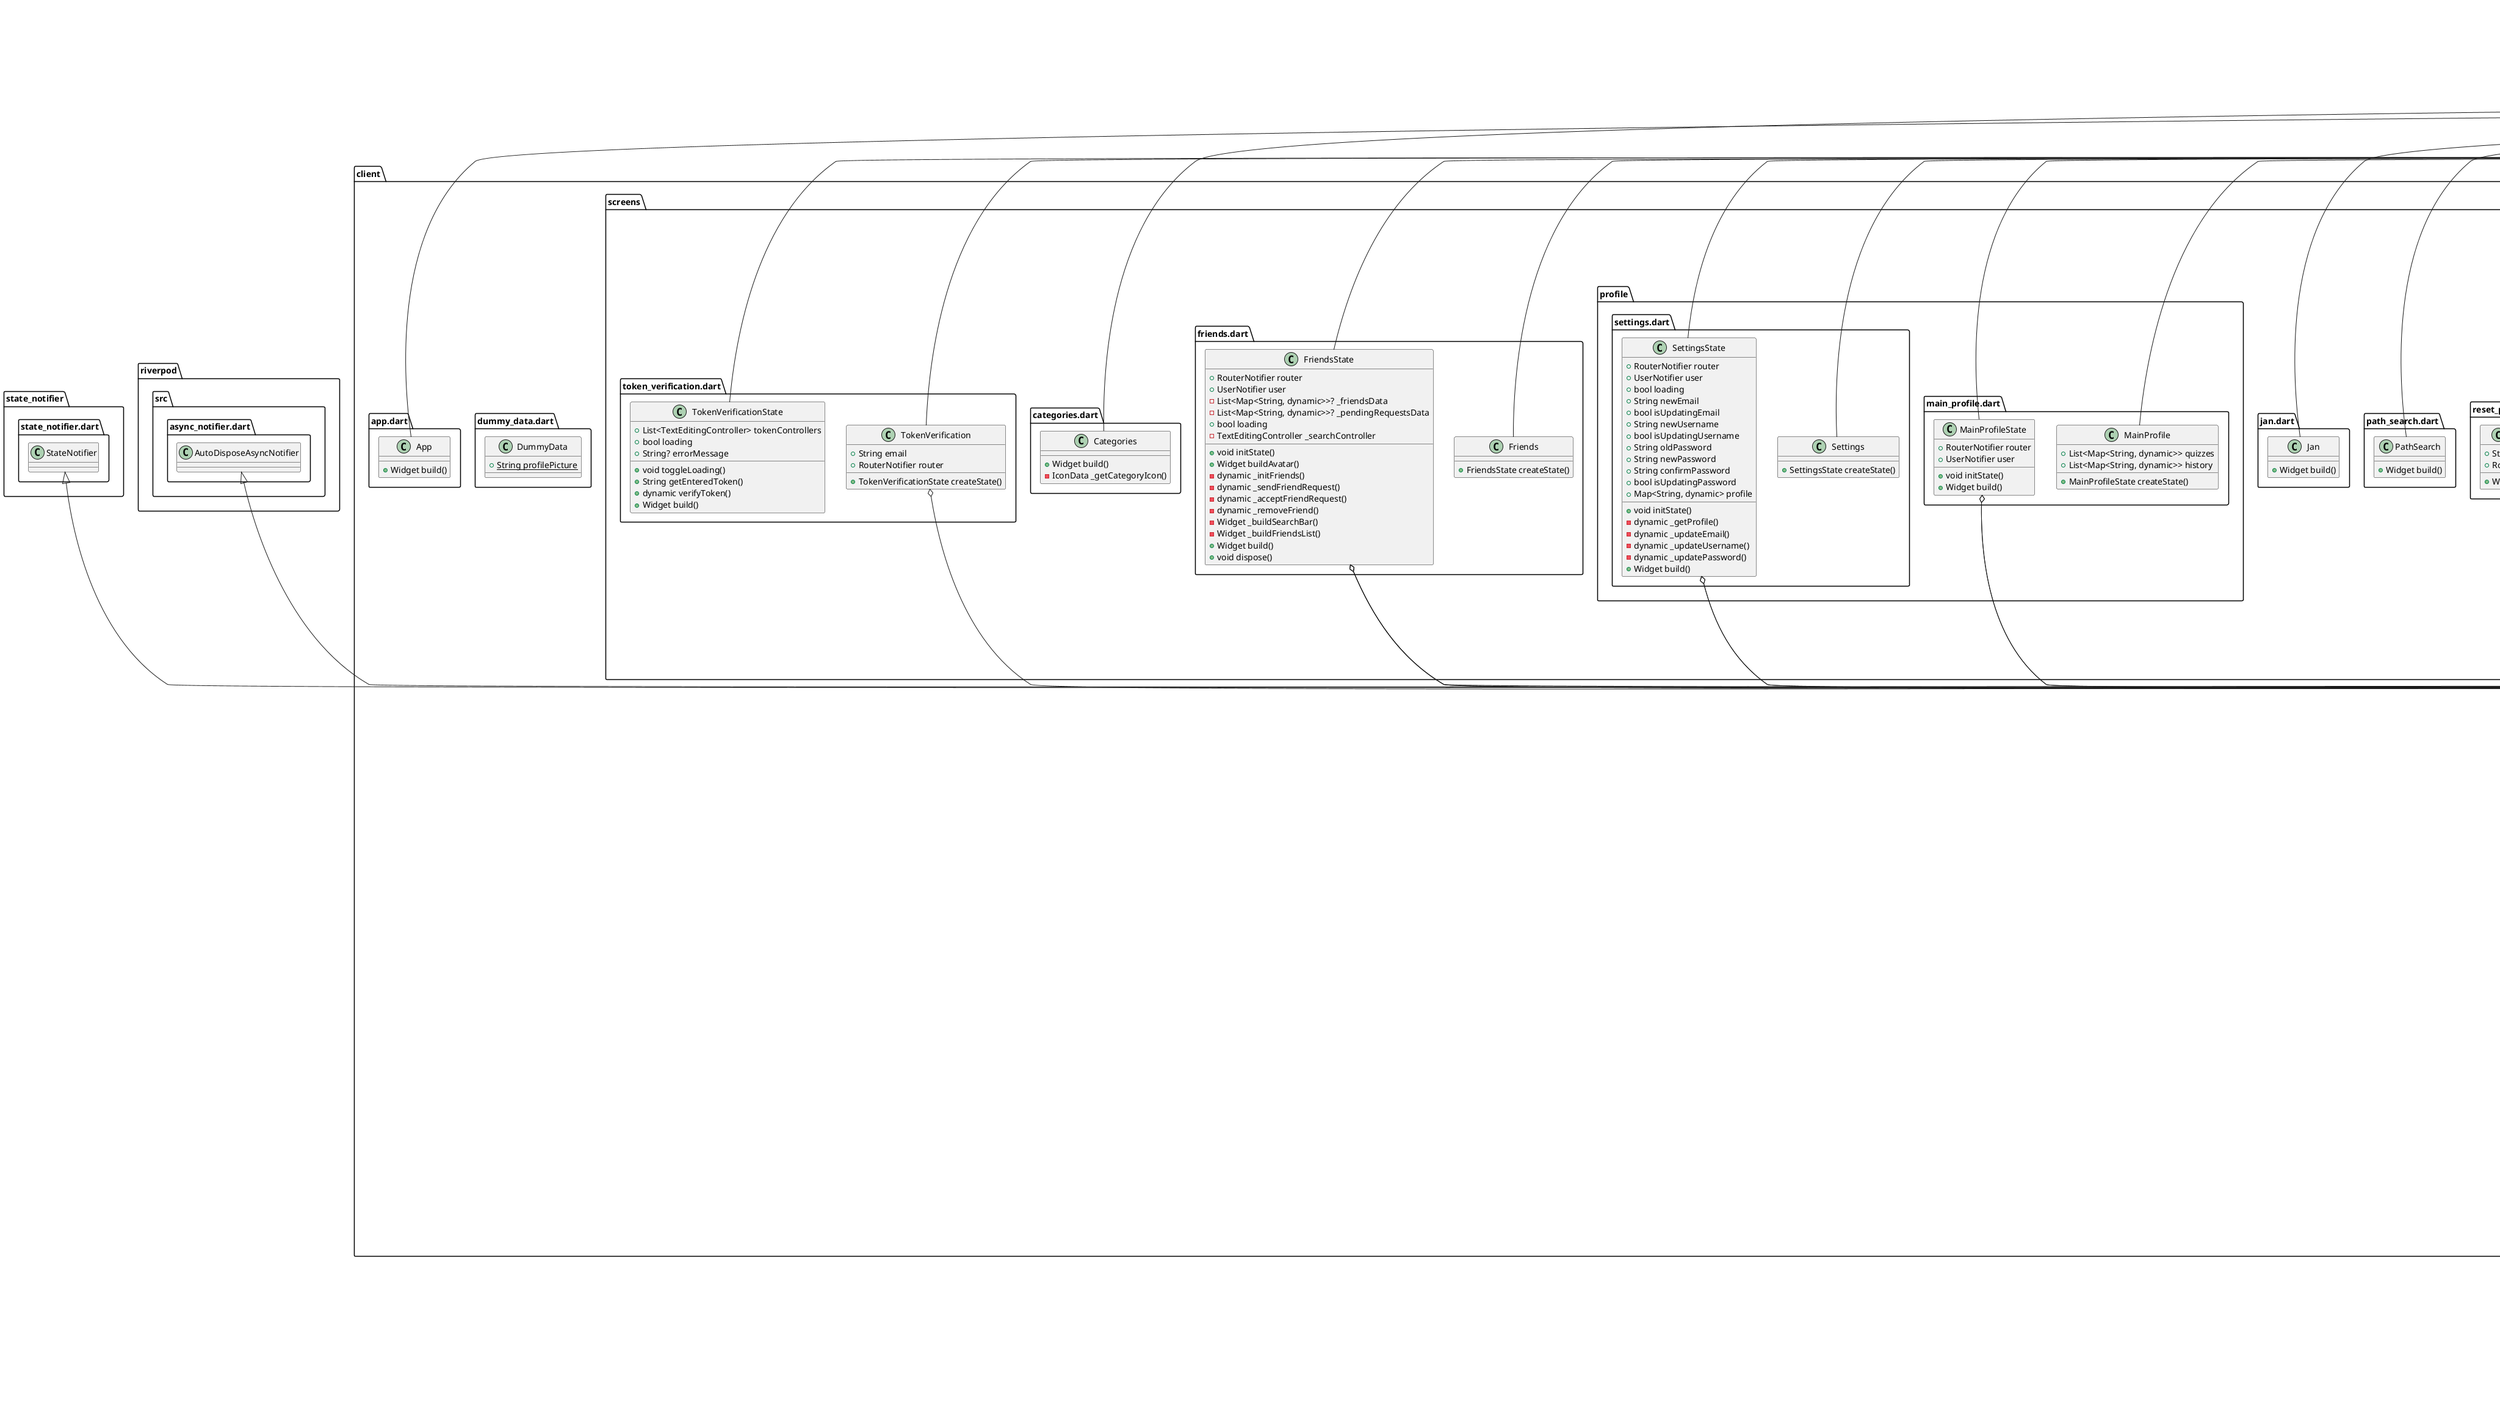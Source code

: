@startuml
set namespaceSeparator ::

class "client::app_settings.dart::AppSettings" {
  {static} +void initiateScreens()
  {static} +ThemeData getTheme()
}

class "client::tools::router.dart::RouterState" {
  +String path
  +Map<String, dynamic>? pathVariables
  +Map<String, dynamic>? values
  +List<Map<String, dynamic>?> prevValues
  +List<String> paths
  +RouterState copyWith()
}

class "client::tools::router.dart::RouterNotifier" {
  -Map<String, Widget> _screens
  +Set<String> excludedPaths
  +Widget currentScreen
  +Map<String, dynamic>? getPathVariables
  +Map<String, dynamic>? getValues
  +void addScreen()
  +void removeScreen()
  +void setPath()
  +void goBack()
  -String _getScreenName()
  -Map<String, dynamic>? _extractPathVariables()
  +void excludePath()
  +void excludePaths()
}

"client::tools::router.dart::RouterNotifier" o-- "flutter::src::widgets::framework.dart::Widget"
"state_notifier::state_notifier.dart::StateNotifier" <|-- "client::tools::router.dart::RouterNotifier"

class "client::tools::api_handler.dart::ApiHandler" {
  {static} -String _url
  {static} -String _wsUrl
  {static} +String url
  {static} +String wsUrl
  {static} +dynamic updateEmail()
  {static} +dynamic userInSession()
  {static} +dynamic getUser()
  {static} +dynamic login()
  {static} +dynamic register()
  {static} +dynamic logout()
  {static} +dynamic usernameExists()
  {static} +dynamic hasPfp()
  {static} +dynamic getProfile()
  {static} +dynamic getProfilePicture()
  {static} +dynamic getUserQuizzesByToken()
  {static} +dynamic getUserQuizzesByUsername()
  {static} +dynamic getQuizzesByUserHistory()
  {static} +dynamic getQuizzes()
  {static} +dynamic getQuizzesByFilter()
  {static} +dynamic createQuiz()
  {static} +dynamic getQuizCategories()
  {static} +dynamic getQuizzesByCategory()
  {static} +dynamic getQuiz()
  {static} +dynamic checkQuiz()
  {static} +dynamic playQuiz()
  {static} +dynamic getMostPopularQuizzes()
  {static} +dynamic getFriends()
  {static} +dynamic getPendingFriendRequests()
  {static} +dynamic sendFriendRequest()
  {static} +dynamic acceptFriendRequest()
  {static} +dynamic removeFriend()
  {static} -Map<String, dynamic> _parseFriendData()
  {static} +dynamic getCategoryQuizCount()
  {static} +dynamic deleteQuiz()
  {static} +dynamic requestPasswordReset()
  {static} +dynamic verifyToken()
  {static} +dynamic resetPassword()
  {static} +dynamic updateUser()
}

class "client::tools::user.dart::User" {
  +String? token
  +dynamic inSession()
}

class "client::tools::user.dart::UserNotifier" {
  +String? token
  +dynamic build()
  -dynamic _loadToken()
  +dynamic setToken()
  +dynamic clearToken()
  +dynamic inSession()
  +void logout()
  +dynamic getProfile()
}

"riverpod::src::async_notifier.dart::AutoDisposeAsyncNotifier" <|-- "client::tools::user.dart::UserNotifier"

class "client::tools::tools.dart::Tools" {
  {static} +String formatCreatedAt()
  {static} +String fixEncoding()
}

class "client::tools::error_message.dart::ErrorHandler" {
  {static} +void showOverlayError()
}

class "client::tools::quiz.dart::Quiz" {
  +String question
  +List<Option> options
  +Map<String, dynamic> toJson()
  +List<Option> getOptions()
  +String getQuestion()
  +void setQuestion()
  +void setOptions()
  +void addOption()
}

class "client::tools::quiz.dart::Option" {
  +String optionText
  +bool isCorrect
  +Map<String, dynamic> toJson()
  +String getOption()
  +void setOption()
  +void setIsCorrect()
  +bool getIsCorrect()
}

class "client::tools::audioManager.dart::AudioManager" {
  -AudioPlayer _audioPlayer
  -AudioPlayer _audioPlayer1
  +dynamic playBackgroundAudio()
  +dynamic playSoundEffect()
  +dynamic stopAudio()
  +dynamic dispose()
}

"client::tools::audioManager.dart::AudioManager" o-- "audioplayers::src::audioplayer.dart::AudioPlayer"

class "client::screens::home.dart::Home" {
  +HomeState createState()
}

"flutter_riverpod::src::consumer.dart::ConsumerStatefulWidget" <|-- "client::screens::home.dart::Home"

class "client::screens::home.dart::HomeState" {
  +RouterNotifier router
  +UserNotifier user
  -List<Map<String, dynamic>>? _recentQuizData
  -List<Map<String, dynamic>>? _popularQuizData
  +bool loading
  +void initState()
  -dynamic _initQuizzes()
  +Widget build()
}

"client::screens::home.dart::HomeState" o-- "client::tools::router.dart::RouterNotifier"
"client::screens::home.dart::HomeState" o-- "client::tools::user.dart::UserNotifier"
"flutter_riverpod::src::consumer.dart::ConsumerState" <|-- "client::screens::home.dart::HomeState"

class "client::screens::profile.dart::Profile" {
  +ProfileState createState()
}

"flutter_riverpod::src::consumer.dart::ConsumerStatefulWidget" <|-- "client::screens::profile.dart::Profile"

class "client::screens::profile.dart::ProfileState" {
  +RouterNotifier router
  +UserNotifier user
  +Map<String, dynamic> profile
  +List<Map<String, dynamic>> quizzes
  +List<Map<String, dynamic>> history
  +bool loading
  +String page
  +void initState()
  -void _getProfile()
  +Widget profileScreen()
  -void _getQuizzes()
  -void _getHistory()
  +Widget build()
}

"client::screens::profile.dart::ProfileState" o-- "client::tools::router.dart::RouterNotifier"
"client::screens::profile.dart::ProfileState" o-- "client::tools::user.dart::UserNotifier"
"flutter_riverpod::src::consumer.dart::ConsumerState" <|-- "client::screens::profile.dart::ProfileState"

class "client::screens::forgot_password.dart::ForgotPassword" {
  +ForgotPasswordScreenState createState()
}

"flutter_riverpod::src::consumer.dart::ConsumerStatefulWidget" <|-- "client::screens::forgot_password.dart::ForgotPassword"

class "client::screens::forgot_password.dart::ForgotPasswordScreenState" {
  +TextEditingController emailController
  +bool loading
  +String? successMessage
  +String? errorMessage
  +RouterNotifier router
  +void initState()
  +void toggleLoading()
  +dynamic handleForgotPassword()
  +Widget build()
}

"client::screens::forgot_password.dart::ForgotPasswordScreenState" o-- "flutter::src::widgets::editable_text.dart::TextEditingController"
"client::screens::forgot_password.dart::ForgotPasswordScreenState" o-- "client::tools::router.dart::RouterNotifier"
"flutter_riverpod::src::consumer.dart::ConsumerState" <|-- "client::screens::forgot_password.dart::ForgotPasswordScreenState"

class "client::screens::join.dart::Join" {
  +JoinState createState()
}

"flutter_riverpod::src::consumer.dart::ConsumerStatefulWidget" <|-- "client::screens::join.dart::Join"

class "client::screens::join.dart::JoinState" {
  +TextEditingController codeController
  +bool loading
  +RouterNotifier router
  +void initState()
  +void onPressed()
  +Widget build()
}

"client::screens::join.dart::JoinState" o-- "flutter::src::widgets::editable_text.dart::TextEditingController"
"client::screens::join.dart::JoinState" o-- "client::tools::router.dart::RouterNotifier"
"flutter_riverpod::src::consumer.dart::ConsumerState" <|-- "client::screens::join.dart::JoinState"

class "client::screens::login.dart::LoginScreen" {
  +LoginScreenState createState()
}

"flutter_riverpod::src::consumer.dart::ConsumerStatefulWidget" <|-- "client::screens::login.dart::LoginScreen"

class "client::screens::login.dart::LoginScreenState" {
  +TextEditingController emailController
  +TextEditingController passwordController
  +bool rememberMe
  +FocusNode passwordFocusNode
  +RouterNotifier router
  +UserNotifier user
  +bool loading
  +void dispose()
  +void initState()
  -dynamic _checkUserSession()
  +void toggleLoading()
  +dynamic handleLogin()
  +Widget build()
}

"client::screens::login.dart::LoginScreenState" o-- "flutter::src::widgets::editable_text.dart::TextEditingController"
"client::screens::login.dart::LoginScreenState" o-- "flutter::src::widgets::focus_manager.dart::FocusNode"
"client::screens::login.dart::LoginScreenState" o-- "client::tools::router.dart::RouterNotifier"
"client::screens::login.dart::LoginScreenState" o-- "client::tools::user.dart::UserNotifier"
"flutter_riverpod::src::consumer.dart::ConsumerState" <|-- "client::screens::login.dart::LoginScreenState"

class "client::screens::register.dart::Register" {
  +RegisterScreenState createState()
}

"flutter_riverpod::src::consumer.dart::ConsumerStatefulWidget" <|-- "client::screens::register.dart::Register"

class "client::screens::register.dart::RegisterScreenState" {
  +RouterNotifier router
  +UserNotifier user
  +TextEditingController usernameController
  +TextEditingController emailController
  +TextEditingController passwordController
  +TextEditingController confirmPasswordController
  +bool terms
  +FocusNode emailFocusNode
  +FocusNode passwordFocusNode
  +FocusNode confirmPasswordFocusNode
  +bool loading
  +void dispose()
  +void initState()
  -dynamic _checkUserSession()
  +dynamic onPressed()
  +void toggleLoading()
  +Widget build()
}

"client::screens::register.dart::RegisterScreenState" o-- "client::tools::router.dart::RouterNotifier"
"client::screens::register.dart::RegisterScreenState" o-- "client::tools::user.dart::UserNotifier"
"client::screens::register.dart::RegisterScreenState" o-- "flutter::src::widgets::editable_text.dart::TextEditingController"
"client::screens::register.dart::RegisterScreenState" o-- "flutter::src::widgets::focus_manager.dart::FocusNode"
"flutter_riverpod::src::consumer.dart::ConsumerState" <|-- "client::screens::register.dart::RegisterScreenState"

class "client::screens::quiz::quiz_solo::quiz_question_solo.dart::QuizQuestionSolo" {
  +int quizId
  +String questionText
  +List<Map<String, dynamic>> options
  +Function onOptionTap
  +Function onNextTap
  +int totalQuestions
  +int currentQuestionIndex
  +QuizQuestionSoloState createState()
}

"flutter_riverpod::src::consumer.dart::ConsumerStatefulWidget" <|-- "client::screens::quiz::quiz_solo::quiz_question_solo.dart::QuizQuestionSolo"

class "client::screens::quiz::quiz_solo::quiz_question_solo.dart::QuizQuestionSoloState" {
  +String? selectedAnswer
  +Widget build()
}

"flutter_riverpod::src::consumer.dart::ConsumerState" <|-- "client::screens::quiz::quiz_solo::quiz_question_solo.dart::QuizQuestionSoloState"

class "client::screens::quiz::quiz_solo::quiz_result_solo.dart::QuizResultSolo" {
  +Map<String, dynamic> quizTaken
  +Map<String, dynamic> quizData
  +String token
  +int totalQuestions
  +Function setScore
  +QuizResultSoloState createState()
}

"flutter_riverpod::src::consumer.dart::ConsumerStatefulWidget" <|-- "client::screens::quiz::quiz_solo::quiz_result_solo.dart::QuizResultSolo"

class "client::screens::quiz::quiz_solo::quiz_result_solo.dart::QuizResultSoloState" {
  +RouterNotifier router
  +bool loading
  +Map<String, dynamic> quizScore
  +void initState()
  -dynamic _initCheck()
  -dynamic _initPost()
  +String performanceComment()
  +Widget build()
}

"client::screens::quiz::quiz_solo::quiz_result_solo.dart::QuizResultSoloState" o-- "client::tools::router.dart::RouterNotifier"
"flutter_riverpod::src::consumer.dart::ConsumerState" <|-- "client::screens::quiz::quiz_solo::quiz_result_solo.dart::QuizResultSoloState"

class "client::screens::quiz::quiz_game_solo.dart::QuizGameSolo" {
  +QuizGameSoloState createState()
}

"flutter_riverpod::src::consumer.dart::ConsumerStatefulWidget" <|-- "client::screens::quiz::quiz_game_solo.dart::QuizGameSolo"

class "client::screens::quiz::quiz_game_solo.dart::QuizGameSoloState" {
  +RouterNotifier router
  +UserNotifier user
  +AudioManager audioManager
  +Map<String, dynamic>? quizData
  +Map<String, dynamic> quizTaken
  +Widget? counter
  +int currentQuestionIndex
  +int duration
  +DateTime? questionStartTime
  +String page
  +AnimationController? scoreAnimationController
  +Animation<int>? scoreAnimation
  +bool loading
  +void initState()
  +void dispose()
  +void setScore()
  -void _handleOptionTap()
  -void _handleNextClick()
  -Widget _getPage()
  +Widget build()
}

"client::screens::quiz::quiz_game_solo.dart::QuizGameSoloState" o-- "client::tools::router.dart::RouterNotifier"
"client::screens::quiz::quiz_game_solo.dart::QuizGameSoloState" o-- "client::tools::user.dart::UserNotifier"
"client::screens::quiz::quiz_game_solo.dart::QuizGameSoloState" o-- "client::tools::audioManager.dart::AudioManager"
"client::screens::quiz::quiz_game_solo.dart::QuizGameSoloState" o-- "flutter::src::widgets::framework.dart::Widget"
"client::screens::quiz::quiz_game_solo.dart::QuizGameSoloState" o-- "flutter::src::animation::animation_controller.dart::AnimationController"
"client::screens::quiz::quiz_game_solo.dart::QuizGameSoloState" o-- "flutter::src::animation::animation.dart::Animation<int>"
"flutter_riverpod::src::consumer.dart::ConsumerState" <|-- "client::screens::quiz::quiz_game_solo.dart::QuizGameSoloState"
"flutter::src::widgets::ticker_provider.dart::TickerProviderStateMixin" <|-- "client::screens::quiz::quiz_game_solo.dart::QuizGameSoloState"

class "client::screens::quiz::quiz_game_socket.dart::QuizGameSocket" {
  +QuizGameSocketState createState()
}

"flutter_riverpod::src::consumer.dart::ConsumerStatefulWidget" <|-- "client::screens::quiz::quiz_game_socket.dart::QuizGameSocket"

class "client::screens::quiz::quiz_game_socket.dart::QuizGameSocketState" {
  +RouterNotifier router
  +UserNotifier user
  +StompClient? stompClient
  +String username
  +String thumbnail
  +String title
  +int timer
  +String state
  +int questionNumber
  +bool isLoading
  +String message
  +AnimationController scoreAnimationController
  +Map<String, dynamic> values
  +void initState()
  -dynamic _initUsername()
  -void _initStates()
  -void _connectToSocket()
  -void _onConnect()
  -dynamic _handleQuizTimer()
  -dynamic _handleNext()
  -dynamic _handleAnswer()
  -Widget _displaySelectedScene()
  +Animation<int> getScoreAnimationController()
  +Widget build()
}

"client::screens::quiz::quiz_game_socket.dart::QuizGameSocketState" o-- "client::tools::router.dart::RouterNotifier"
"client::screens::quiz::quiz_game_socket.dart::QuizGameSocketState" o-- "client::tools::user.dart::UserNotifier"
"client::screens::quiz::quiz_game_socket.dart::QuizGameSocketState" o-- "stomp_dart_client::src::stomp.dart::StompClient"
"client::screens::quiz::quiz_game_socket.dart::QuizGameSocketState" o-- "flutter::src::animation::animation_controller.dart::AnimationController"
"flutter_riverpod::src::consumer.dart::ConsumerState" <|-- "client::screens::quiz::quiz_game_socket.dart::QuizGameSocketState"
"flutter::src::widgets::ticker_provider.dart::TickerProviderStateMixin" <|-- "client::screens::quiz::quiz_game_socket.dart::QuizGameSocketState"

class "client::screens::quiz::create_quiz.dart::CreateQuiz" {
  +CreateQuizState createState()
}

"flutter_riverpod::src::consumer.dart::ConsumerStatefulWidget" <|-- "client::screens::quiz::create_quiz.dart::CreateQuiz"

class "client::screens::quiz::create_quiz.dart::CreateQuizState" {
  +RouterNotifier router
  +UserNotifier user
  -int _selectedIndex
  +bool loading
  +File? imageFile
  +List<String> categories
  +List<String> quizCategories
  +List<Quiz> questions
  +TextEditingController titleController
  +TextEditingController descriptionController
  +TextEditingController timeController
  +TextEditingController questionController
  +List<TextEditingController> controllers
  +void initState()
  -dynamic _initCategories()
  +void dispose()
  +void showTitlePopup()
  +void showDescriptionPopup()
  +void showTimePopup()
  -bool _isValidTime()
  +void showCategoriesPopup()
  +void changeSelectedQuestion()
  +void addOption()
  -void _deleteQuestion()
  -void _deleteOption()
  +void addNewQuestion()
  +dynamic addImage()
  +void createQuiz()
  +Widget build()
}

"client::screens::quiz::create_quiz.dart::CreateQuizState" o-- "client::tools::router.dart::RouterNotifier"
"client::screens::quiz::create_quiz.dart::CreateQuizState" o-- "client::tools::user.dart::UserNotifier"
"client::screens::quiz::create_quiz.dart::CreateQuizState" o-- "dart::io::File"
"client::screens::quiz::create_quiz.dart::CreateQuizState" o-- "flutter::src::widgets::editable_text.dart::TextEditingController"
"flutter_riverpod::src::consumer.dart::ConsumerState" <|-- "client::screens::quiz::create_quiz.dart::CreateQuizState"

class "client::screens::quiz::quiz_lobby.dart::QuizLobby" {
  +QuizLobbyState createState()
}

"flutter_riverpod::src::consumer.dart::ConsumerStatefulWidget" <|-- "client::screens::quiz::quiz_lobby.dart::QuizLobby"

class "client::screens::quiz::quiz_lobby.dart::QuizLobbyState" {
  +RouterNotifier router
  +UserNotifier user
  +StompClient? stompClient
  +String quizToken
  +String? leader
  +List<String> players
  +Completer<void> quizIdCompleter
  +String username
  +String quizName
  +String quizId
  +int quizTimer
  +int questionCount
  +void initState()
  -dynamic _initUsername()
  +void dispose()
  -void _connect()
  -dynamic _onConnect()
  -void _subscribeToCreate()
  -void _subscribeToJoin()
  -dynamic _createQuiz()
  -void _joinQuiz()
  -void _startQuiz()
  -void _leaveQuiz()
  -void _changeQuiz()
  -void _changeTimer()
  +void changeTimerClick()
  +void changeQuizClick()
  +Widget build()
}

"client::screens::quiz::quiz_lobby.dart::QuizLobbyState" o-- "client::tools::router.dart::RouterNotifier"
"client::screens::quiz::quiz_lobby.dart::QuizLobbyState" o-- "client::tools::user.dart::UserNotifier"
"client::screens::quiz::quiz_lobby.dart::QuizLobbyState" o-- "stomp_dart_client::src::stomp.dart::StompClient"
"client::screens::quiz::quiz_lobby.dart::QuizLobbyState" o-- "dart::async::Completer<void>"
"flutter_riverpod::src::consumer.dart::ConsumerState" <|-- "client::screens::quiz::quiz_lobby.dart::QuizLobbyState"

class "client::screens::quiz::quiz_message_handler.dart::QuizMessageHandler" {
  {static} +String handleLobbyMessages()
  {static} +Map<String, dynamic> handleGameMessages()
}

class "client::screens::quiz::quiz.dart::QuizScreen" {
  +QuizScreenState createState()
}

"flutter_riverpod::src::consumer.dart::ConsumerStatefulWidget" <|-- "client::screens::quiz::quiz.dart::QuizScreen"

class "client::screens::quiz::quiz.dart::QuizScreenState" {
  +RouterNotifier router
  +UserNotifier user
  +bool isLoading
  +Map<String, dynamic> quiz
  +List<dynamic> createdAt
  +void initState()
  -dynamic _getQuiz()
  +Widget build()
}

"client::screens::quiz::quiz.dart::QuizScreenState" o-- "client::tools::router.dart::RouterNotifier"
"client::screens::quiz::quiz.dart::QuizScreenState" o-- "client::tools::user.dart::UserNotifier"
"flutter_riverpod::src::consumer.dart::ConsumerState" <|-- "client::screens::quiz::quiz.dart::QuizScreenState"

class "client::screens::quiz::socket::quiz_socket_question.dart::QuizSocketQuestion" {
  +RouterNotifier router
  +UserNotifier user
  +Map<String, dynamic> values
  +Function onClick
  +Function onTimer
  +QuizSocketQuestionState createState()
}

"client::screens::quiz::socket::quiz_socket_question.dart::QuizSocketQuestion" o-- "client::tools::router.dart::RouterNotifier"
"client::screens::quiz::socket::quiz_socket_question.dart::QuizSocketQuestion" o-- "client::tools::user.dart::UserNotifier"
"flutter_riverpod::src::consumer.dart::ConsumerStatefulWidget" <|-- "client::screens::quiz::socket::quiz_socket_question.dart::QuizSocketQuestion"

class "client::screens::quiz::socket::quiz_socket_question.dart::QuizSocketQuestionState" {
  +RouterNotifier router
  +UserNotifier user
  +bool isLoading
  +bool isAnswered
  +Map<String, dynamic> answer
  +AudioManager? audioManager
  +bool showAnswer
  +String thumbnail
  +String title
  +int counter
  +String state
  +Map<String, dynamic> questionData
  +void initState()
  +void dispose()
  -void _initStates()
  +Widget build()
}

"client::screens::quiz::socket::quiz_socket_question.dart::QuizSocketQuestionState" o-- "client::tools::router.dart::RouterNotifier"
"client::screens::quiz::socket::quiz_socket_question.dart::QuizSocketQuestionState" o-- "client::tools::user.dart::UserNotifier"
"client::screens::quiz::socket::quiz_socket_question.dart::QuizSocketQuestionState" o-- "client::tools::audioManager.dart::AudioManager"
"flutter_riverpod::src::consumer.dart::ConsumerState" <|-- "client::screens::quiz::socket::quiz_socket_question.dart::QuizSocketQuestionState"

class "client::screens::quiz::socket::quiz_socket_answers.dart::QuizSocketAnswers" {
  +RouterNotifier router
  +UserNotifier user
  +Map<String, dynamic> values
  +Function onTimer
  +QuizSocketAnswersState createState()
}

"client::screens::quiz::socket::quiz_socket_answers.dart::QuizSocketAnswers" o-- "client::tools::router.dart::RouterNotifier"
"client::screens::quiz::socket::quiz_socket_answers.dart::QuizSocketAnswers" o-- "client::tools::user.dart::UserNotifier"
"flutter_riverpod::src::consumer.dart::ConsumerStatefulWidget" <|-- "client::screens::quiz::socket::quiz_socket_answers.dart::QuizSocketAnswers"

class "client::screens::quiz::socket::quiz_socket_answers.dart::QuizSocketAnswersState" {
  +RouterNotifier router
  +UserNotifier user
  +bool isLoading
  +bool isAnswered
  +AudioManager? audioManager
  +bool showAnswer
  +String thumbnail
  +String title
  +int counter
  +String state
  +Map<String, dynamic> questionData
  +Map<String, dynamic> answer
  +void initState()
  -void _initStates()
  -void _setAnswer()
  +void dispose()
  +Widget build()
}

"client::screens::quiz::socket::quiz_socket_answers.dart::QuizSocketAnswersState" o-- "client::tools::router.dart::RouterNotifier"
"client::screens::quiz::socket::quiz_socket_answers.dart::QuizSocketAnswersState" o-- "client::tools::user.dart::UserNotifier"
"client::screens::quiz::socket::quiz_socket_answers.dart::QuizSocketAnswersState" o-- "client::tools::audioManager.dart::AudioManager"
"flutter_riverpod::src::consumer.dart::ConsumerState" <|-- "client::screens::quiz::socket::quiz_socket_answers.dart::QuizSocketAnswersState"

class "client::screens::quiz::socket::quiz_socket_score.dart::ScoreScreen" {
  +RouterNotifier router
  +UserNotifier user
  +Map<String, dynamic> values
  +String username
  +ScoreState createState()
}

"client::screens::quiz::socket::quiz_socket_score.dart::ScoreScreen" o-- "client::tools::router.dart::RouterNotifier"
"client::screens::quiz::socket::quiz_socket_score.dart::ScoreScreen" o-- "client::tools::user.dart::UserNotifier"
"flutter_riverpod::src::consumer.dart::ConsumerStatefulWidget" <|-- "client::screens::quiz::socket::quiz_socket_score.dart::ScoreScreen"

class "client::screens::quiz::socket::quiz_socket_score.dart::ScoreState" {
  +int quizId
  +String title
  +String token
  +List<Map<String, dynamic>> players
  +AudioManager? audioManager
  +void initState()
  +void dispose()
  -void _initializeValues()
  +Widget build()
}

"client::screens::quiz::socket::quiz_socket_score.dart::ScoreState" o-- "client::tools::audioManager.dart::AudioManager"
"flutter_riverpod::src::consumer.dart::ConsumerState" <|-- "client::screens::quiz::socket::quiz_socket_score.dart::ScoreState"

class "client::screens::category.dart::Category" {
  +ConsumerState<ConsumerStatefulWidget> createState()
}

"flutter_riverpod::src::consumer.dart::ConsumerStatefulWidget" <|-- "client::screens::category.dart::Category"

class "client::screens::category.dart::CategoryState" {
  +RouterNotifier router
  +bool loading
  +List<Map<String, dynamic>> quizzes
  +List<String> allCategories
  +String? selectedCategory
  +void initState()
  -dynamic _fetchCategories()
  -dynamic _initiateQuizzes()
  +Widget build()
}

"client::screens::category.dart::CategoryState" o-- "client::tools::router.dart::RouterNotifier"
"flutter_riverpod::src::consumer.dart::ConsumerState" <|-- "client::screens::category.dart::CategoryState"

class "client::screens::reset_password.dart::ResetPassword" {
  +String token
  +RouterNotifier router
  +Widget build()
}

"client::screens::reset_password.dart::ResetPassword" o-- "client::tools::router.dart::RouterNotifier"
"flutter_riverpod::src::consumer.dart::ConsumerWidget" <|-- "client::screens::reset_password.dart::ResetPassword"

class "client::screens::path_search.dart::PathSearch" {
  +Widget build()
}

"flutter_riverpod::src::consumer.dart::ConsumerWidget" <|-- "client::screens::path_search.dart::PathSearch"

class "client::screens::jan.dart::Jan" {
  +Widget build()
}

"flutter_riverpod::src::consumer.dart::ConsumerWidget" <|-- "client::screens::jan.dart::Jan"

class "client::screens::profile::main_profile.dart::MainProfile" {
  +List<Map<String, dynamic>> quizzes
  +List<Map<String, dynamic>> history
  +MainProfileState createState()
}

"flutter_riverpod::src::consumer.dart::ConsumerStatefulWidget" <|-- "client::screens::profile::main_profile.dart::MainProfile"

class "client::screens::profile::main_profile.dart::MainProfileState" {
  +RouterNotifier router
  +UserNotifier user
  +void initState()
  +Widget build()
}

"client::screens::profile::main_profile.dart::MainProfileState" o-- "client::tools::router.dart::RouterNotifier"
"client::screens::profile::main_profile.dart::MainProfileState" o-- "client::tools::user.dart::UserNotifier"
"flutter_riverpod::src::consumer.dart::ConsumerState" <|-- "client::screens::profile::main_profile.dart::MainProfileState"

class "client::screens::profile::settings.dart::Settings" {
  +SettingsState createState()
}

"flutter_riverpod::src::consumer.dart::ConsumerStatefulWidget" <|-- "client::screens::profile::settings.dart::Settings"

class "client::screens::profile::settings.dart::SettingsState" {
  +RouterNotifier router
  +UserNotifier user
  +bool loading
  +String newEmail
  +bool isUpdatingEmail
  +String newUsername
  +bool isUpdatingUsername
  +String oldPassword
  +String newPassword
  +String confirmPassword
  +bool isUpdatingPassword
  +Map<String, dynamic> profile
  +void initState()
  -dynamic _getProfile()
  -dynamic _updateEmail()
  -dynamic _updateUsername()
  -dynamic _updatePassword()
  +Widget build()
}

"client::screens::profile::settings.dart::SettingsState" o-- "client::tools::router.dart::RouterNotifier"
"client::screens::profile::settings.dart::SettingsState" o-- "client::tools::user.dart::UserNotifier"
"flutter_riverpod::src::consumer.dart::ConsumerState" <|-- "client::screens::profile::settings.dart::SettingsState"

class "client::screens::friends.dart::Friends" {
  +FriendsState createState()
}

"flutter_riverpod::src::consumer.dart::ConsumerStatefulWidget" <|-- "client::screens::friends.dart::Friends"

class "client::screens::friends.dart::FriendsState" {
  +RouterNotifier router
  +UserNotifier user
  -List<Map<String, dynamic>>? _friendsData
  -List<Map<String, dynamic>>? _pendingRequestsData
  +bool loading
  -TextEditingController _searchController
  +void initState()
  +Widget buildAvatar()
  -dynamic _initFriends()
  -dynamic _sendFriendRequest()
  -dynamic _acceptFriendRequest()
  -dynamic _removeFriend()
  -Widget _buildSearchBar()
  -Widget _buildFriendsList()
  +Widget build()
  +void dispose()
}

"client::screens::friends.dart::FriendsState" o-- "client::tools::router.dart::RouterNotifier"
"client::screens::friends.dart::FriendsState" o-- "client::tools::user.dart::UserNotifier"
"client::screens::friends.dart::FriendsState" o-- "flutter::src::widgets::editable_text.dart::TextEditingController"
"flutter_riverpod::src::consumer.dart::ConsumerState" <|-- "client::screens::friends.dart::FriendsState"

class "client::screens::categories.dart::Categories" {
  +Widget build()
  -IconData _getCategoryIcon()
}

"flutter_riverpod::src::consumer.dart::ConsumerWidget" <|-- "client::screens::categories.dart::Categories"

class "client::screens::token_verification.dart::TokenVerification" {
  +String email
  +RouterNotifier router
  +TokenVerificationState createState()
}

"client::screens::token_verification.dart::TokenVerification" o-- "client::tools::router.dart::RouterNotifier"
"flutter_riverpod::src::consumer.dart::ConsumerStatefulWidget" <|-- "client::screens::token_verification.dart::TokenVerification"

class "client::screens::token_verification.dart::TokenVerificationState" {
  +List<TextEditingController> tokenControllers
  +bool loading
  +String? errorMessage
  +void toggleLoading()
  +String getEnteredToken()
  +dynamic verifyToken()
  +Widget build()
}

"flutter_riverpod::src::consumer.dart::ConsumerState" <|-- "client::screens::token_verification.dart::TokenVerificationState"

class "client::main.dart::MainApp" {
  +ConsumerState<MainApp> createState()
}

"flutter_riverpod::src::consumer.dart::ConsumerStatefulWidget" <|-- "client::main.dart::MainApp"

class "client::main.dart::_MainAppState" {
  +Widget build()
}

"flutter_riverpod::src::consumer.dart::ConsumerState" <|-- "client::main.dart::_MainAppState"

class "client::main.dart::ErrorScreen" {
  +Widget build()
}

"flutter::src::widgets::framework.dart::StatelessWidget" <|-- "client::main.dart::ErrorScreen"

class "client::elements::custom_theme_extension.dart::CustomThemeExtension" {
  +Color primaryTextColor
  +CustomThemeExtension copyWith()
  +CustomThemeExtension lerp()
}

"client::elements::custom_theme_extension.dart::CustomThemeExtension" o-- "dart::ui::Color"
"flutter::src::material::theme_data.dart::ThemeExtension" <|-- "client::elements::custom_theme_extension.dart::CustomThemeExtension"

class "client::elements::card.dart::CategoryCard" {
  +void Function()? onTap
  +IconData icon
  +String title
  +int quizCount
  +Widget build()
}

"client::elements::card.dart::CategoryCard" o-- "flutter::src::gestures::tap.dart::void Function()"
"client::elements::card.dart::CategoryCard" o-- "flutter::src::widgets::icon_data.dart::IconData"
"flutter::src::widgets::framework.dart::StatelessWidget" <|-- "client::elements::card.dart::CategoryCard"

class "client::elements::button.dart::SmallTextButton" {
  +String text
  +void Function() onPressed
  +bool loading
  +Widget build()
}

"client::elements::button.dart::SmallTextButton" o-- "dart::ui::void Function()"
"flutter::src::widgets::framework.dart::StatelessWidget" <|-- "client::elements::button.dart::SmallTextButton"

class "client::elements::button.dart::LargeImageButton" {
  +String text
  +void Function() onPressed
  +String icon
  +Widget build()
}

"client::elements::button.dart::LargeImageButton" o-- "dart::ui::void Function()"
"flutter::src::widgets::framework.dart::StatelessWidget" <|-- "client::elements::button.dart::LargeImageButton"

class "client::elements::button.dart::IconTextButton" {
  +IconData icon
  +void Function() onPressed
  +String text
  +bool active
  +Widget build()
}

"client::elements::button.dart::IconTextButton" o-- "flutter::src::widgets::icon_data.dart::IconData"
"client::elements::button.dart::IconTextButton" o-- "dart::ui::void Function()"
"flutter::src::widgets::framework.dart::StatelessWidget" <|-- "client::elements::button.dart::IconTextButton"

class "client::elements::button.dart::BigIconButton" {
  +IconData icon
  +void Function() onPressed
  +int? height
  +int? width
  +Widget build()
}

"client::elements::button.dart::BigIconButton" o-- "flutter::src::widgets::icon_data.dart::IconData"
"client::elements::button.dart::BigIconButton" o-- "dart::ui::void Function()"
"flutter::src::widgets::framework.dart::StatelessWidget" <|-- "client::elements::button.dart::BigIconButton"

class "client::elements::button.dart::SizedTextButton" {
  +String text
  +void Function() onPressed
  +bool loading
  +double height
  +double? width
  +TextStyle textStyle
  +bool inversed
  +Icon? icon
  +Widget build()
}

"client::elements::button.dart::SizedTextButton" o-- "dart::ui::void Function()"
"client::elements::button.dart::SizedTextButton" o-- "flutter::src::painting::text_style.dart::TextStyle"
"client::elements::button.dart::SizedTextButton" o-- "flutter::src::widgets::icon.dart::Icon"
"flutter::src::widgets::framework.dart::StatelessWidget" <|-- "client::elements::button.dart::SizedTextButton"

class "client::elements::quiz_post.dart::QuizPost" {
  +int id
  +String profilePicture
  +String title
  +String username
  +List<dynamic> createdAt
  +Widget build()
}

"flutter_riverpod::src::consumer.dart::ConsumerWidget" <|-- "client::elements::quiz_post.dart::QuizPost"

class "client::elements::feed_category.dart::FeedCategory" {
  +String category
  +List<Map<String, dynamic>> quizzes
  +Widget build()
}

"flutter::src::widgets::framework.dart::StatelessWidget" <|-- "client::elements::feed_category.dart::FeedCategory"

class "client::elements::input.dart::Input" {
  +String labelText
  +TextEditingController? controller
  +bool obscureText
  +TextInputType? keyboardType
  +void Function(String)? onChanged
  +void Function(String)? onReturn
  +FocusNode? focusNode
  +IconData? icon
  +bool enabled
  +Widget build()
}

"client::elements::input.dart::Input" o-- "flutter::src::widgets::editable_text.dart::TextEditingController"
"client::elements::input.dart::Input" o-- "flutter::src::services::text_input.dart::TextInputType"
"client::elements::input.dart::Input" o-- "flutter::src::foundation::basic_types.dart::void Function(String)"
"client::elements::input.dart::Input" o-- "null::void Function(String)"
"client::elements::input.dart::Input" o-- "flutter::src::widgets::focus_manager.dart::FocusNode"
"client::elements::input.dart::Input" o-- "flutter::src::widgets::icon_data.dart::IconData"
"flutter::src::widgets::framework.dart::StatelessWidget" <|-- "client::elements::input.dart::Input"

class "client::elements::counter.dart::Counter" {
  +void Function() onCountdownComplete
  +int duration
  +double? marginTop
  +double width
  +double height
  +Color? color
  +CounterState createState()
}

"client::elements::counter.dart::Counter" o-- "dart::ui::void Function()"
"client::elements::counter.dart::Counter" o-- "dart::ui::Color"
"flutter_riverpod::src::consumer.dart::ConsumerStatefulWidget" <|-- "client::elements::counter.dart::Counter"

class "client::elements::counter.dart::CounterState" {
  -AnimationController _controller
  -Animation<double> _progressAnimation
  -int _counter
  +void initState()
  +void didUpdateWidget()
  -void _initializeCounter()
  +void dispose()
  +Widget build()
}

"client::elements::counter.dart::CounterState" o-- "flutter::src::animation::animation_controller.dart::AnimationController"
"client::elements::counter.dart::CounterState" o-- "flutter::src::animation::animation.dart::Animation<double>"
"flutter_riverpod::src::consumer.dart::ConsumerState" <|-- "client::elements::counter.dart::CounterState"
"flutter::src::widgets::ticker_provider.dart::SingleTickerProviderStateMixin" <|-- "client::elements::counter.dart::CounterState"

class "client::elements::counter.dart::CirclePainter" {
  +double progress
  +Color middleCircleColor
  +void paint()
  +bool shouldRepaint()
}

"client::elements::counter.dart::CirclePainter" o-- "dart::ui::Color"
"flutter::src::rendering::custom_paint.dart::CustomPainter" <|-- "client::elements::counter.dart::CirclePainter"

class "client::elements::loading.dart::LogoLoading" {
  {static} +String path
  +double size
  +LogoLoadingState createState()
}

"flutter::src::widgets::framework.dart::StatefulWidget" <|-- "client::elements::loading.dart::LogoLoading"

class "client::elements::loading.dart::LogoLoadingState" {
  -AnimationController _controller
  -Animation<double> _animation
  +void initState()
  +void dispose()
  +Widget build()
}

"client::elements::loading.dart::LogoLoadingState" o-- "flutter::src::animation::animation_controller.dart::AnimationController"
"client::elements::loading.dart::LogoLoadingState" o-- "flutter::src::animation::animation.dart::Animation<double>"
"flutter::src::widgets::framework.dart::State" <|-- "client::elements::loading.dart::LogoLoadingState"
"flutter::src::widgets::ticker_provider.dart::SingleTickerProviderStateMixin" <|-- "client::elements::loading.dart::LogoLoadingState"

class "client::elements::profile_picture.dart::ProfilePicture" {
  +String url
  +double size
  +BoxFit? fit
  +Widget build()
}

"client::elements::profile_picture.dart::ProfilePicture" o-- "flutter::src::painting::box_fit.dart::BoxFit"
"flutter::src::widgets::framework.dart::StatelessWidget" <|-- "client::elements::profile_picture.dart::ProfilePicture"

class "client::elements::bottom_navbar.dart::BottomNavbar" {
  +String path
  +void onPressed()
  +Widget build()
} 

"flutter_riverpod::src::consumer.dart::ConsumerWidget" <|-- "client::elements::bottom_navbar.dart::BottomNavbar"

class "client::dummy_data.dart::DummyData" {
  {static} +String profilePicture
}

class "client::app.dart::App" {
  +Widget build()
}

"flutter_riverpod::src::consumer.dart::ConsumerWidget" <|-- "client::app.dart::App"


@enduml